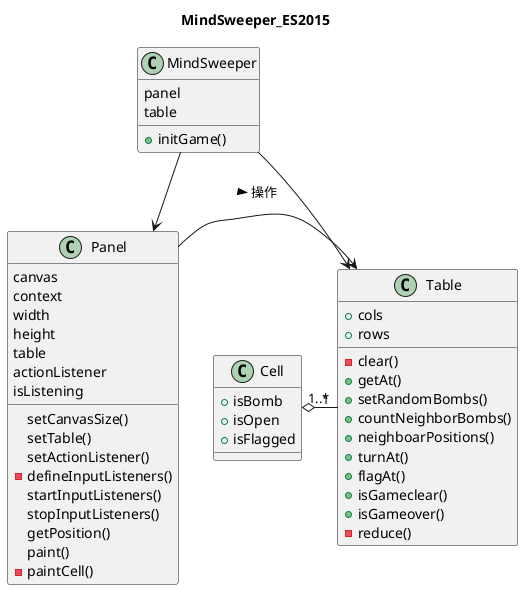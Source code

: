 @startuml

title MindSweeper_ES2015

class Cell {
  +isBomb
  +isOpen
  +isFlagged
}

class Table {
  +cols
  +rows
  -clear()
  +getAt()
  +setRandomBombs()
  +countNeighborBombs()
  +neighboarPositions()
  +turnAt() 
  +flagAt()
  +isGameclear()
  +isGameover()
  -reduce()
}

class Panel {
  canvas
  context
  width
  height
  table
  actionListener
  isListening
  setCanvasSize()
  setTable()
  setActionListener()
  -defineInputListeners()
  startInputListeners()
  stopInputListeners()
  getPosition()
  paint()
  -paintCell()
}

class MindSweeper {
  panel
  table
  +initGame()
}

Cell "1..*" o-right- "1" Table
Table <-left- Panel : < 操作
MindSweeper --> Panel
MindSweeper --> Table

@enduml
